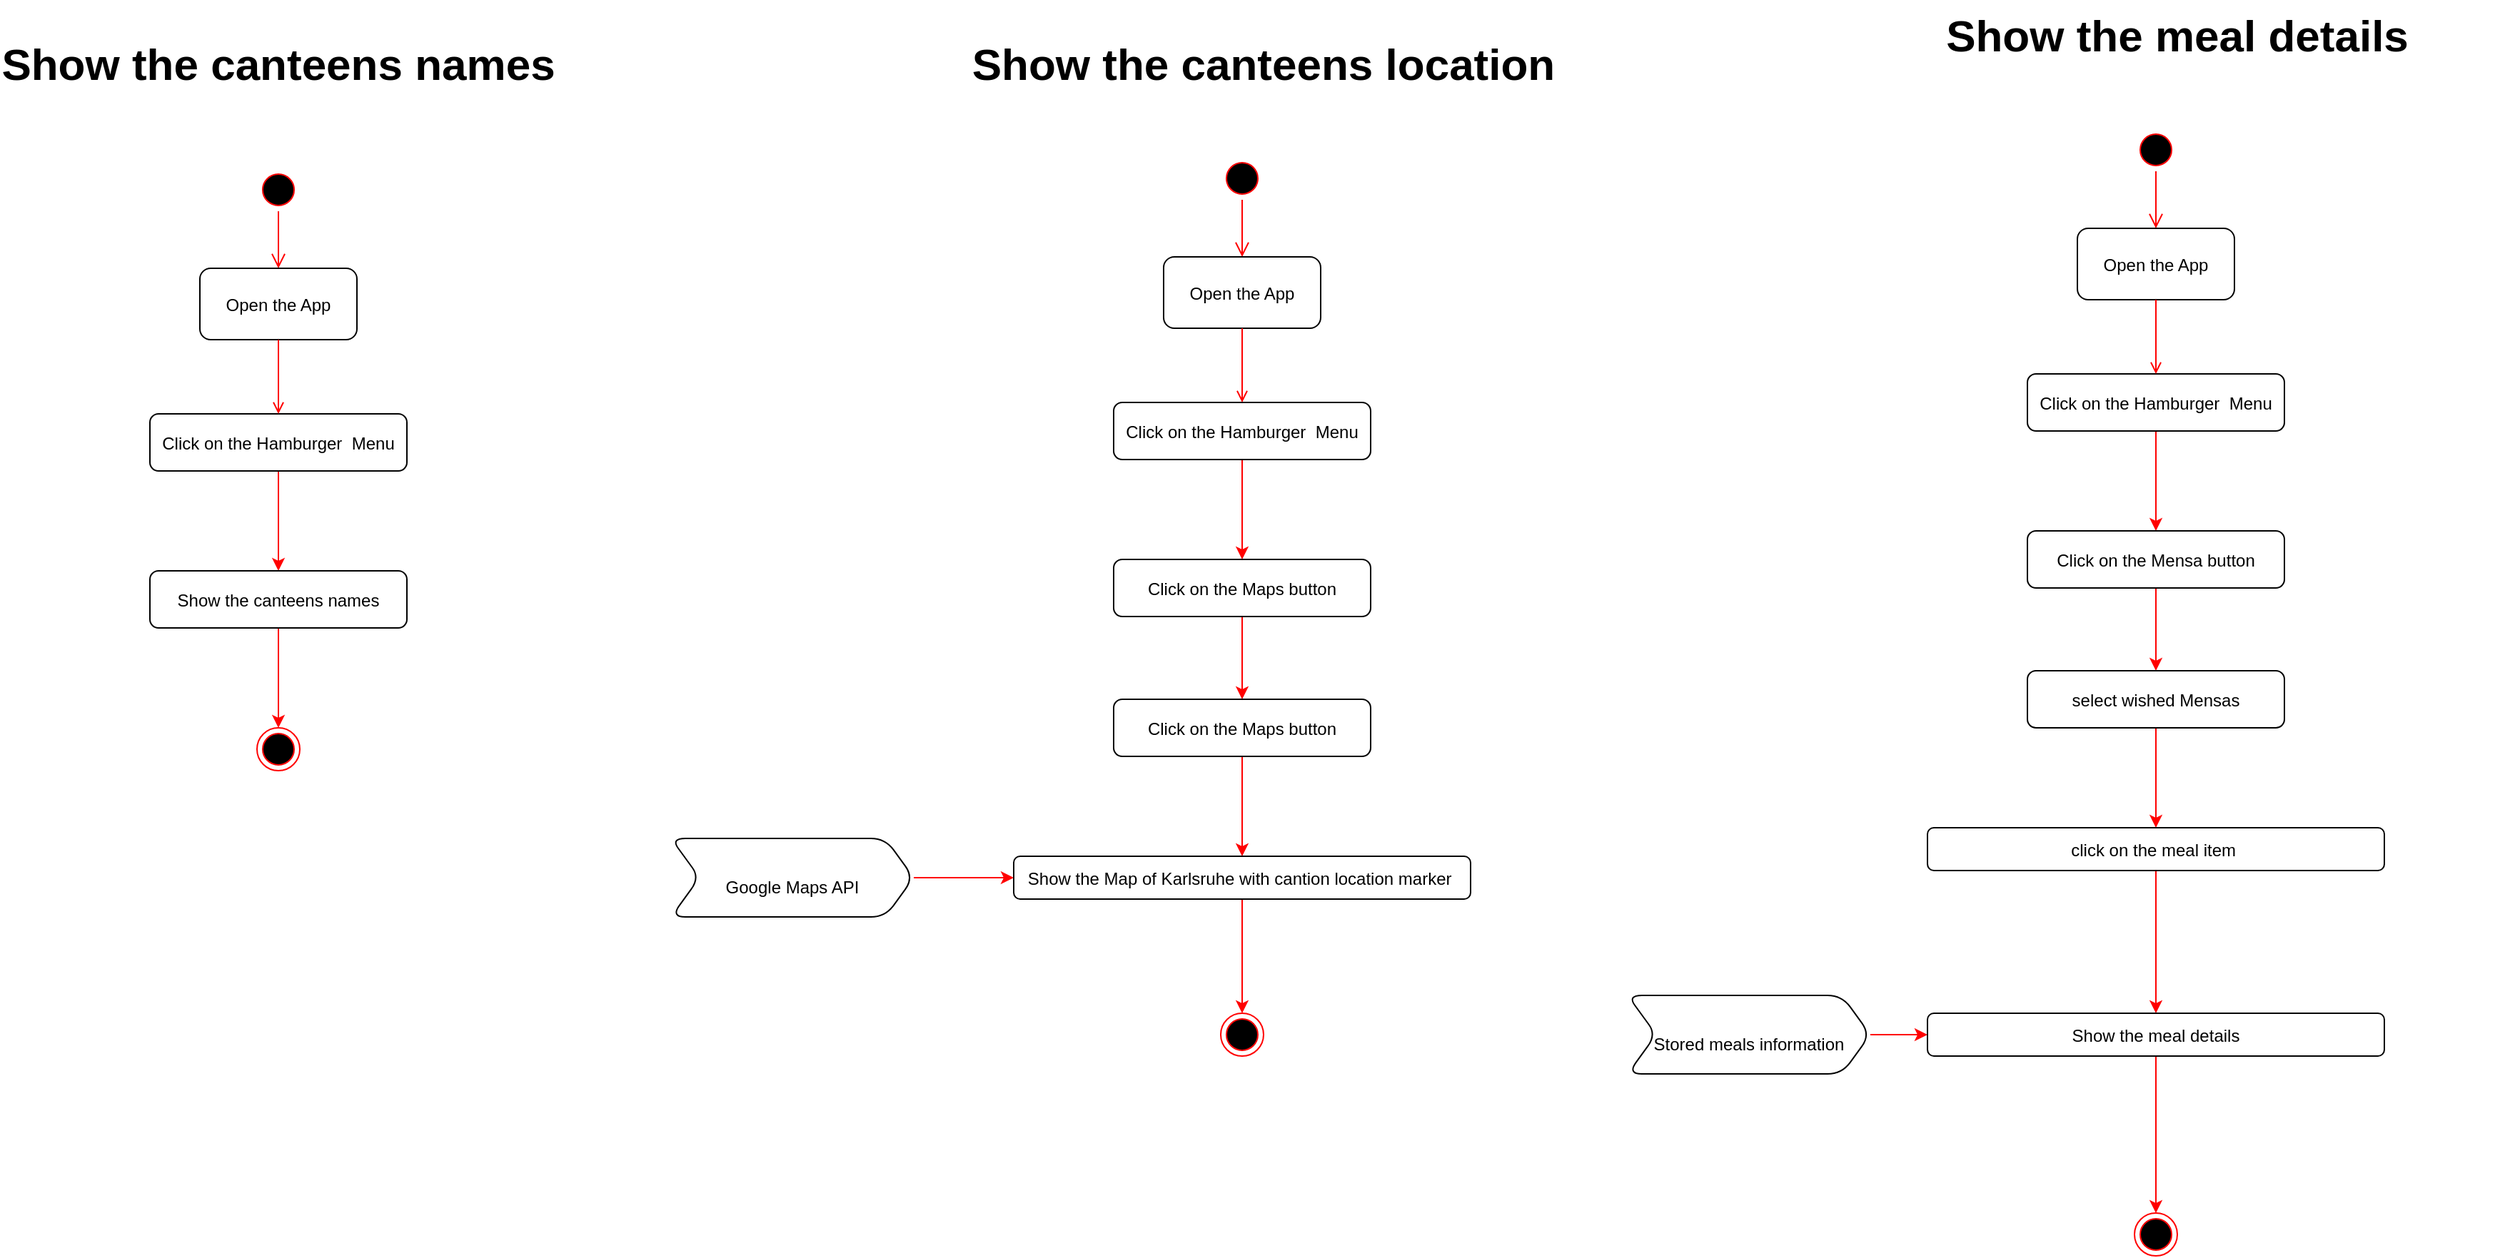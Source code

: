 <mxfile version="20.5.1" type="device"><diagram name="Page-1" id="e7e014a7-5840-1c2e-5031-d8a46d1fe8dd"><mxGraphModel dx="2585" dy="1385" grid="1" gridSize="10" guides="1" tooltips="1" connect="1" arrows="1" fold="1" page="1" pageScale="1" pageWidth="1169" pageHeight="826" background="none" math="0" shadow="0"><root><mxCell id="0"/><mxCell id="1" parent="0"/><mxCell id="W73N3ISbiMHmaGWMMaR2-55" value="&lt;b&gt;&lt;font style=&quot;font-size: 31px;&quot;&gt;Show the canteens names&lt;/font&gt;&lt;/b&gt;" style="text;html=1;strokeColor=none;fillColor=none;align=center;verticalAlign=middle;whiteSpace=wrap;rounded=0;" vertex="1" parent="1"><mxGeometry x="90" y="80" width="390" height="50" as="geometry"/></mxCell><mxCell id="W73N3ISbiMHmaGWMMaR2-56" value="" style="ellipse;shape=startState;fillColor=#000000;strokeColor=#ff0000;" vertex="1" parent="1"><mxGeometry x="270" y="178" width="30" height="30" as="geometry"/></mxCell><mxCell id="W73N3ISbiMHmaGWMMaR2-57" value="" style="edgeStyle=elbowEdgeStyle;elbow=horizontal;verticalAlign=bottom;endArrow=open;endSize=8;strokeColor=#FF0000;endFill=1;rounded=0" edge="1" parent="1" source="W73N3ISbiMHmaGWMMaR2-56" target="W73N3ISbiMHmaGWMMaR2-58"><mxGeometry x="110" y="50" as="geometry"><mxPoint x="125" y="120" as="targetPoint"/></mxGeometry></mxCell><mxCell id="W73N3ISbiMHmaGWMMaR2-58" value="Open the App" style="rounded=1;" vertex="1" parent="1"><mxGeometry x="230" y="248" width="110" height="50" as="geometry"/></mxCell><mxCell id="W73N3ISbiMHmaGWMMaR2-63" style="edgeStyle=orthogonalEdgeStyle;rounded=0;orthogonalLoop=1;jettySize=auto;html=1;strokeColor=#FF0000;fontSize=31;" edge="1" parent="1" source="W73N3ISbiMHmaGWMMaR2-59" target="W73N3ISbiMHmaGWMMaR2-61"><mxGeometry relative="1" as="geometry"/></mxCell><mxCell id="W73N3ISbiMHmaGWMMaR2-59" value="Click on the Hamburger  Menu" style="rounded=1;" vertex="1" parent="1"><mxGeometry x="195" y="350" width="180" height="40" as="geometry"/></mxCell><mxCell id="W73N3ISbiMHmaGWMMaR2-60" value="" style="endArrow=open;strokeColor=#FF0000;endFill=1;rounded=0" edge="1" parent="1" source="W73N3ISbiMHmaGWMMaR2-58" target="W73N3ISbiMHmaGWMMaR2-59"><mxGeometry relative="1" as="geometry"/></mxCell><mxCell id="W73N3ISbiMHmaGWMMaR2-64" style="edgeStyle=orthogonalEdgeStyle;rounded=0;orthogonalLoop=1;jettySize=auto;html=1;entryX=0.5;entryY=0;entryDx=0;entryDy=0;strokeColor=#FF0000;fontSize=31;" edge="1" parent="1" source="W73N3ISbiMHmaGWMMaR2-61" target="W73N3ISbiMHmaGWMMaR2-62"><mxGeometry relative="1" as="geometry"/></mxCell><mxCell id="W73N3ISbiMHmaGWMMaR2-61" value="Show the canteens names" style="rounded=1;" vertex="1" parent="1"><mxGeometry x="195" y="460" width="180" height="40" as="geometry"/></mxCell><mxCell id="W73N3ISbiMHmaGWMMaR2-62" value="" style="ellipse;shape=endState;fillColor=#000000;strokeColor=#ff0000" vertex="1" parent="1"><mxGeometry x="270" y="570" width="30" height="30" as="geometry"/></mxCell><mxCell id="W73N3ISbiMHmaGWMMaR2-65" value="&lt;b&gt;&lt;font style=&quot;font-size: 31px;&quot;&gt;Show the canteens location&lt;/font&gt;&lt;/b&gt;" style="text;html=1;strokeColor=none;fillColor=none;align=center;verticalAlign=middle;whiteSpace=wrap;rounded=0;" vertex="1" parent="1"><mxGeometry x="750" y="80" width="450" height="50" as="geometry"/></mxCell><mxCell id="W73N3ISbiMHmaGWMMaR2-66" value="" style="ellipse;shape=startState;fillColor=#000000;strokeColor=#ff0000;" vertex="1" parent="1"><mxGeometry x="945" y="170" width="30" height="30" as="geometry"/></mxCell><mxCell id="W73N3ISbiMHmaGWMMaR2-67" value="" style="edgeStyle=elbowEdgeStyle;elbow=horizontal;verticalAlign=bottom;endArrow=open;endSize=8;strokeColor=#FF0000;endFill=1;rounded=0" edge="1" parent="1" source="W73N3ISbiMHmaGWMMaR2-66" target="W73N3ISbiMHmaGWMMaR2-68"><mxGeometry x="785" y="42" as="geometry"><mxPoint x="800" y="112" as="targetPoint"/></mxGeometry></mxCell><mxCell id="W73N3ISbiMHmaGWMMaR2-68" value="Open the App" style="rounded=1;" vertex="1" parent="1"><mxGeometry x="905" y="240" width="110" height="50" as="geometry"/></mxCell><mxCell id="W73N3ISbiMHmaGWMMaR2-69" style="edgeStyle=orthogonalEdgeStyle;rounded=0;orthogonalLoop=1;jettySize=auto;html=1;strokeColor=#FF0000;fontSize=31;" edge="1" parent="1" source="W73N3ISbiMHmaGWMMaR2-70" target="W73N3ISbiMHmaGWMMaR2-73"><mxGeometry relative="1" as="geometry"/></mxCell><mxCell id="W73N3ISbiMHmaGWMMaR2-70" value="Click on the Hamburger  Menu" style="rounded=1;" vertex="1" parent="1"><mxGeometry x="870" y="342" width="180" height="40" as="geometry"/></mxCell><mxCell id="W73N3ISbiMHmaGWMMaR2-71" value="" style="endArrow=open;strokeColor=#FF0000;endFill=1;rounded=0" edge="1" parent="1" source="W73N3ISbiMHmaGWMMaR2-68" target="W73N3ISbiMHmaGWMMaR2-70"><mxGeometry relative="1" as="geometry"/></mxCell><mxCell id="W73N3ISbiMHmaGWMMaR2-77" style="edgeStyle=orthogonalEdgeStyle;rounded=0;orthogonalLoop=1;jettySize=auto;html=1;entryX=0.5;entryY=0;entryDx=0;entryDy=0;strokeColor=#FF0000;fontSize=12;" edge="1" parent="1" source="W73N3ISbiMHmaGWMMaR2-73" target="W73N3ISbiMHmaGWMMaR2-75"><mxGeometry relative="1" as="geometry"/></mxCell><mxCell id="W73N3ISbiMHmaGWMMaR2-73" value="Click on the Maps button" style="rounded=1;" vertex="1" parent="1"><mxGeometry x="870" y="452" width="180" height="40" as="geometry"/></mxCell><mxCell id="W73N3ISbiMHmaGWMMaR2-79" style="edgeStyle=orthogonalEdgeStyle;rounded=0;orthogonalLoop=1;jettySize=auto;html=1;exitX=0.5;exitY=1;exitDx=0;exitDy=0;strokeColor=#FF0000;fontSize=12;" edge="1" parent="1" source="W73N3ISbiMHmaGWMMaR2-75" target="W73N3ISbiMHmaGWMMaR2-78"><mxGeometry relative="1" as="geometry"/></mxCell><mxCell id="W73N3ISbiMHmaGWMMaR2-75" value="Click on the Maps button" style="rounded=1;" vertex="1" parent="1"><mxGeometry x="870" y="550" width="180" height="40" as="geometry"/></mxCell><mxCell id="W73N3ISbiMHmaGWMMaR2-80" style="edgeStyle=orthogonalEdgeStyle;rounded=0;orthogonalLoop=1;jettySize=auto;html=1;entryX=0;entryY=0.5;entryDx=0;entryDy=0;strokeColor=#FF0000;fontSize=12;" edge="1" parent="1" source="W73N3ISbiMHmaGWMMaR2-76" target="W73N3ISbiMHmaGWMMaR2-78"><mxGeometry relative="1" as="geometry"/></mxCell><mxCell id="W73N3ISbiMHmaGWMMaR2-76" value="&lt;span style=&quot;font-size: 12px;&quot;&gt;Google Maps API&lt;/span&gt;" style="shape=step;perimeter=stepPerimeter;whiteSpace=wrap;html=1;fixedSize=1;rounded=1;fontSize=31;" vertex="1" parent="1"><mxGeometry x="560" y="647.5" width="170" height="55" as="geometry"/></mxCell><mxCell id="W73N3ISbiMHmaGWMMaR2-82" style="edgeStyle=orthogonalEdgeStyle;rounded=0;orthogonalLoop=1;jettySize=auto;html=1;exitX=0.5;exitY=1;exitDx=0;exitDy=0;entryX=0.5;entryY=0;entryDx=0;entryDy=0;strokeColor=#FF0000;fontSize=12;" edge="1" parent="1" source="W73N3ISbiMHmaGWMMaR2-78" target="W73N3ISbiMHmaGWMMaR2-81"><mxGeometry relative="1" as="geometry"/></mxCell><mxCell id="W73N3ISbiMHmaGWMMaR2-78" value="Show the Map of Karlsruhe with cantion location marker " style="rounded=1;" vertex="1" parent="1"><mxGeometry x="800" y="660" width="320" height="30" as="geometry"/></mxCell><mxCell id="W73N3ISbiMHmaGWMMaR2-81" value="" style="ellipse;shape=endState;fillColor=#000000;strokeColor=#ff0000" vertex="1" parent="1"><mxGeometry x="945" y="770" width="30" height="30" as="geometry"/></mxCell><mxCell id="W73N3ISbiMHmaGWMMaR2-83" value="&lt;b&gt;&lt;font style=&quot;font-size: 31px;&quot;&gt;Show the meal details&lt;/font&gt;&lt;/b&gt;" style="text;html=1;strokeColor=none;fillColor=none;align=center;verticalAlign=middle;whiteSpace=wrap;rounded=0;" vertex="1" parent="1"><mxGeometry x="1390" y="60" width="450" height="50" as="geometry"/></mxCell><mxCell id="W73N3ISbiMHmaGWMMaR2-84" value="" style="ellipse;shape=startState;fillColor=#000000;strokeColor=#ff0000;" vertex="1" parent="1"><mxGeometry x="1585" y="150" width="30" height="30" as="geometry"/></mxCell><mxCell id="W73N3ISbiMHmaGWMMaR2-85" value="" style="edgeStyle=elbowEdgeStyle;elbow=horizontal;verticalAlign=bottom;endArrow=open;endSize=8;strokeColor=#FF0000;endFill=1;rounded=0" edge="1" parent="1" source="W73N3ISbiMHmaGWMMaR2-84" target="W73N3ISbiMHmaGWMMaR2-86"><mxGeometry x="1425" y="22" as="geometry"><mxPoint x="1440" y="92" as="targetPoint"/></mxGeometry></mxCell><mxCell id="W73N3ISbiMHmaGWMMaR2-86" value="Open the App" style="rounded=1;" vertex="1" parent="1"><mxGeometry x="1545" y="220" width="110" height="50" as="geometry"/></mxCell><mxCell id="W73N3ISbiMHmaGWMMaR2-87" style="edgeStyle=orthogonalEdgeStyle;rounded=0;orthogonalLoop=1;jettySize=auto;html=1;strokeColor=#FF0000;fontSize=31;" edge="1" parent="1" source="W73N3ISbiMHmaGWMMaR2-88" target="W73N3ISbiMHmaGWMMaR2-91"><mxGeometry relative="1" as="geometry"/></mxCell><mxCell id="W73N3ISbiMHmaGWMMaR2-88" value="Click on the Hamburger  Menu" style="rounded=1;" vertex="1" parent="1"><mxGeometry x="1510" y="322" width="180" height="40" as="geometry"/></mxCell><mxCell id="W73N3ISbiMHmaGWMMaR2-89" value="" style="endArrow=open;strokeColor=#FF0000;endFill=1;rounded=0" edge="1" parent="1" source="W73N3ISbiMHmaGWMMaR2-86" target="W73N3ISbiMHmaGWMMaR2-88"><mxGeometry relative="1" as="geometry"/></mxCell><mxCell id="W73N3ISbiMHmaGWMMaR2-90" style="edgeStyle=orthogonalEdgeStyle;rounded=0;orthogonalLoop=1;jettySize=auto;html=1;entryX=0.5;entryY=0;entryDx=0;entryDy=0;strokeColor=#FF0000;fontSize=12;" edge="1" parent="1" source="W73N3ISbiMHmaGWMMaR2-91" target="W73N3ISbiMHmaGWMMaR2-93"><mxGeometry relative="1" as="geometry"/></mxCell><mxCell id="W73N3ISbiMHmaGWMMaR2-91" value="Click on the Mensa button" style="rounded=1;" vertex="1" parent="1"><mxGeometry x="1510" y="432" width="180" height="40" as="geometry"/></mxCell><mxCell id="W73N3ISbiMHmaGWMMaR2-92" style="edgeStyle=orthogonalEdgeStyle;rounded=0;orthogonalLoop=1;jettySize=auto;html=1;exitX=0.5;exitY=1;exitDx=0;exitDy=0;strokeColor=#FF0000;fontSize=12;" edge="1" parent="1" source="W73N3ISbiMHmaGWMMaR2-93" target="W73N3ISbiMHmaGWMMaR2-97"><mxGeometry relative="1" as="geometry"/></mxCell><mxCell id="W73N3ISbiMHmaGWMMaR2-93" value="select wished Mensas" style="rounded=1;" vertex="1" parent="1"><mxGeometry x="1510" y="530" width="180" height="40" as="geometry"/></mxCell><mxCell id="W73N3ISbiMHmaGWMMaR2-101" style="edgeStyle=orthogonalEdgeStyle;rounded=0;orthogonalLoop=1;jettySize=auto;html=1;entryX=0;entryY=0.5;entryDx=0;entryDy=0;strokeColor=#FF0000;fontSize=12;" edge="1" parent="1" source="W73N3ISbiMHmaGWMMaR2-95" target="W73N3ISbiMHmaGWMMaR2-99"><mxGeometry relative="1" as="geometry"/></mxCell><mxCell id="W73N3ISbiMHmaGWMMaR2-95" value="&lt;span style=&quot;font-size: 12px;&quot;&gt;Stored meals information&lt;/span&gt;" style="shape=step;perimeter=stepPerimeter;whiteSpace=wrap;html=1;fixedSize=1;rounded=1;fontSize=31;" vertex="1" parent="1"><mxGeometry x="1230" y="757.5" width="170" height="55" as="geometry"/></mxCell><mxCell id="W73N3ISbiMHmaGWMMaR2-100" style="edgeStyle=orthogonalEdgeStyle;rounded=0;orthogonalLoop=1;jettySize=auto;html=1;entryX=0.5;entryY=0;entryDx=0;entryDy=0;strokeColor=#FF0000;fontSize=12;" edge="1" parent="1" source="W73N3ISbiMHmaGWMMaR2-97" target="W73N3ISbiMHmaGWMMaR2-99"><mxGeometry relative="1" as="geometry"/></mxCell><mxCell id="W73N3ISbiMHmaGWMMaR2-97" value="click on the meal item " style="rounded=1;" vertex="1" parent="1"><mxGeometry x="1440" y="640" width="320" height="30" as="geometry"/></mxCell><mxCell id="W73N3ISbiMHmaGWMMaR2-98" value="" style="ellipse;shape=endState;fillColor=#000000;strokeColor=#ff0000" vertex="1" parent="1"><mxGeometry x="1585" y="910" width="30" height="30" as="geometry"/></mxCell><mxCell id="W73N3ISbiMHmaGWMMaR2-102" style="edgeStyle=orthogonalEdgeStyle;rounded=0;orthogonalLoop=1;jettySize=auto;html=1;entryX=0.5;entryY=0;entryDx=0;entryDy=0;strokeColor=#FF0000;fontSize=12;" edge="1" parent="1" source="W73N3ISbiMHmaGWMMaR2-99" target="W73N3ISbiMHmaGWMMaR2-98"><mxGeometry relative="1" as="geometry"/></mxCell><mxCell id="W73N3ISbiMHmaGWMMaR2-99" value="Show the meal details" style="rounded=1;" vertex="1" parent="1"><mxGeometry x="1440" y="770" width="320" height="30" as="geometry"/></mxCell></root></mxGraphModel></diagram></mxfile>